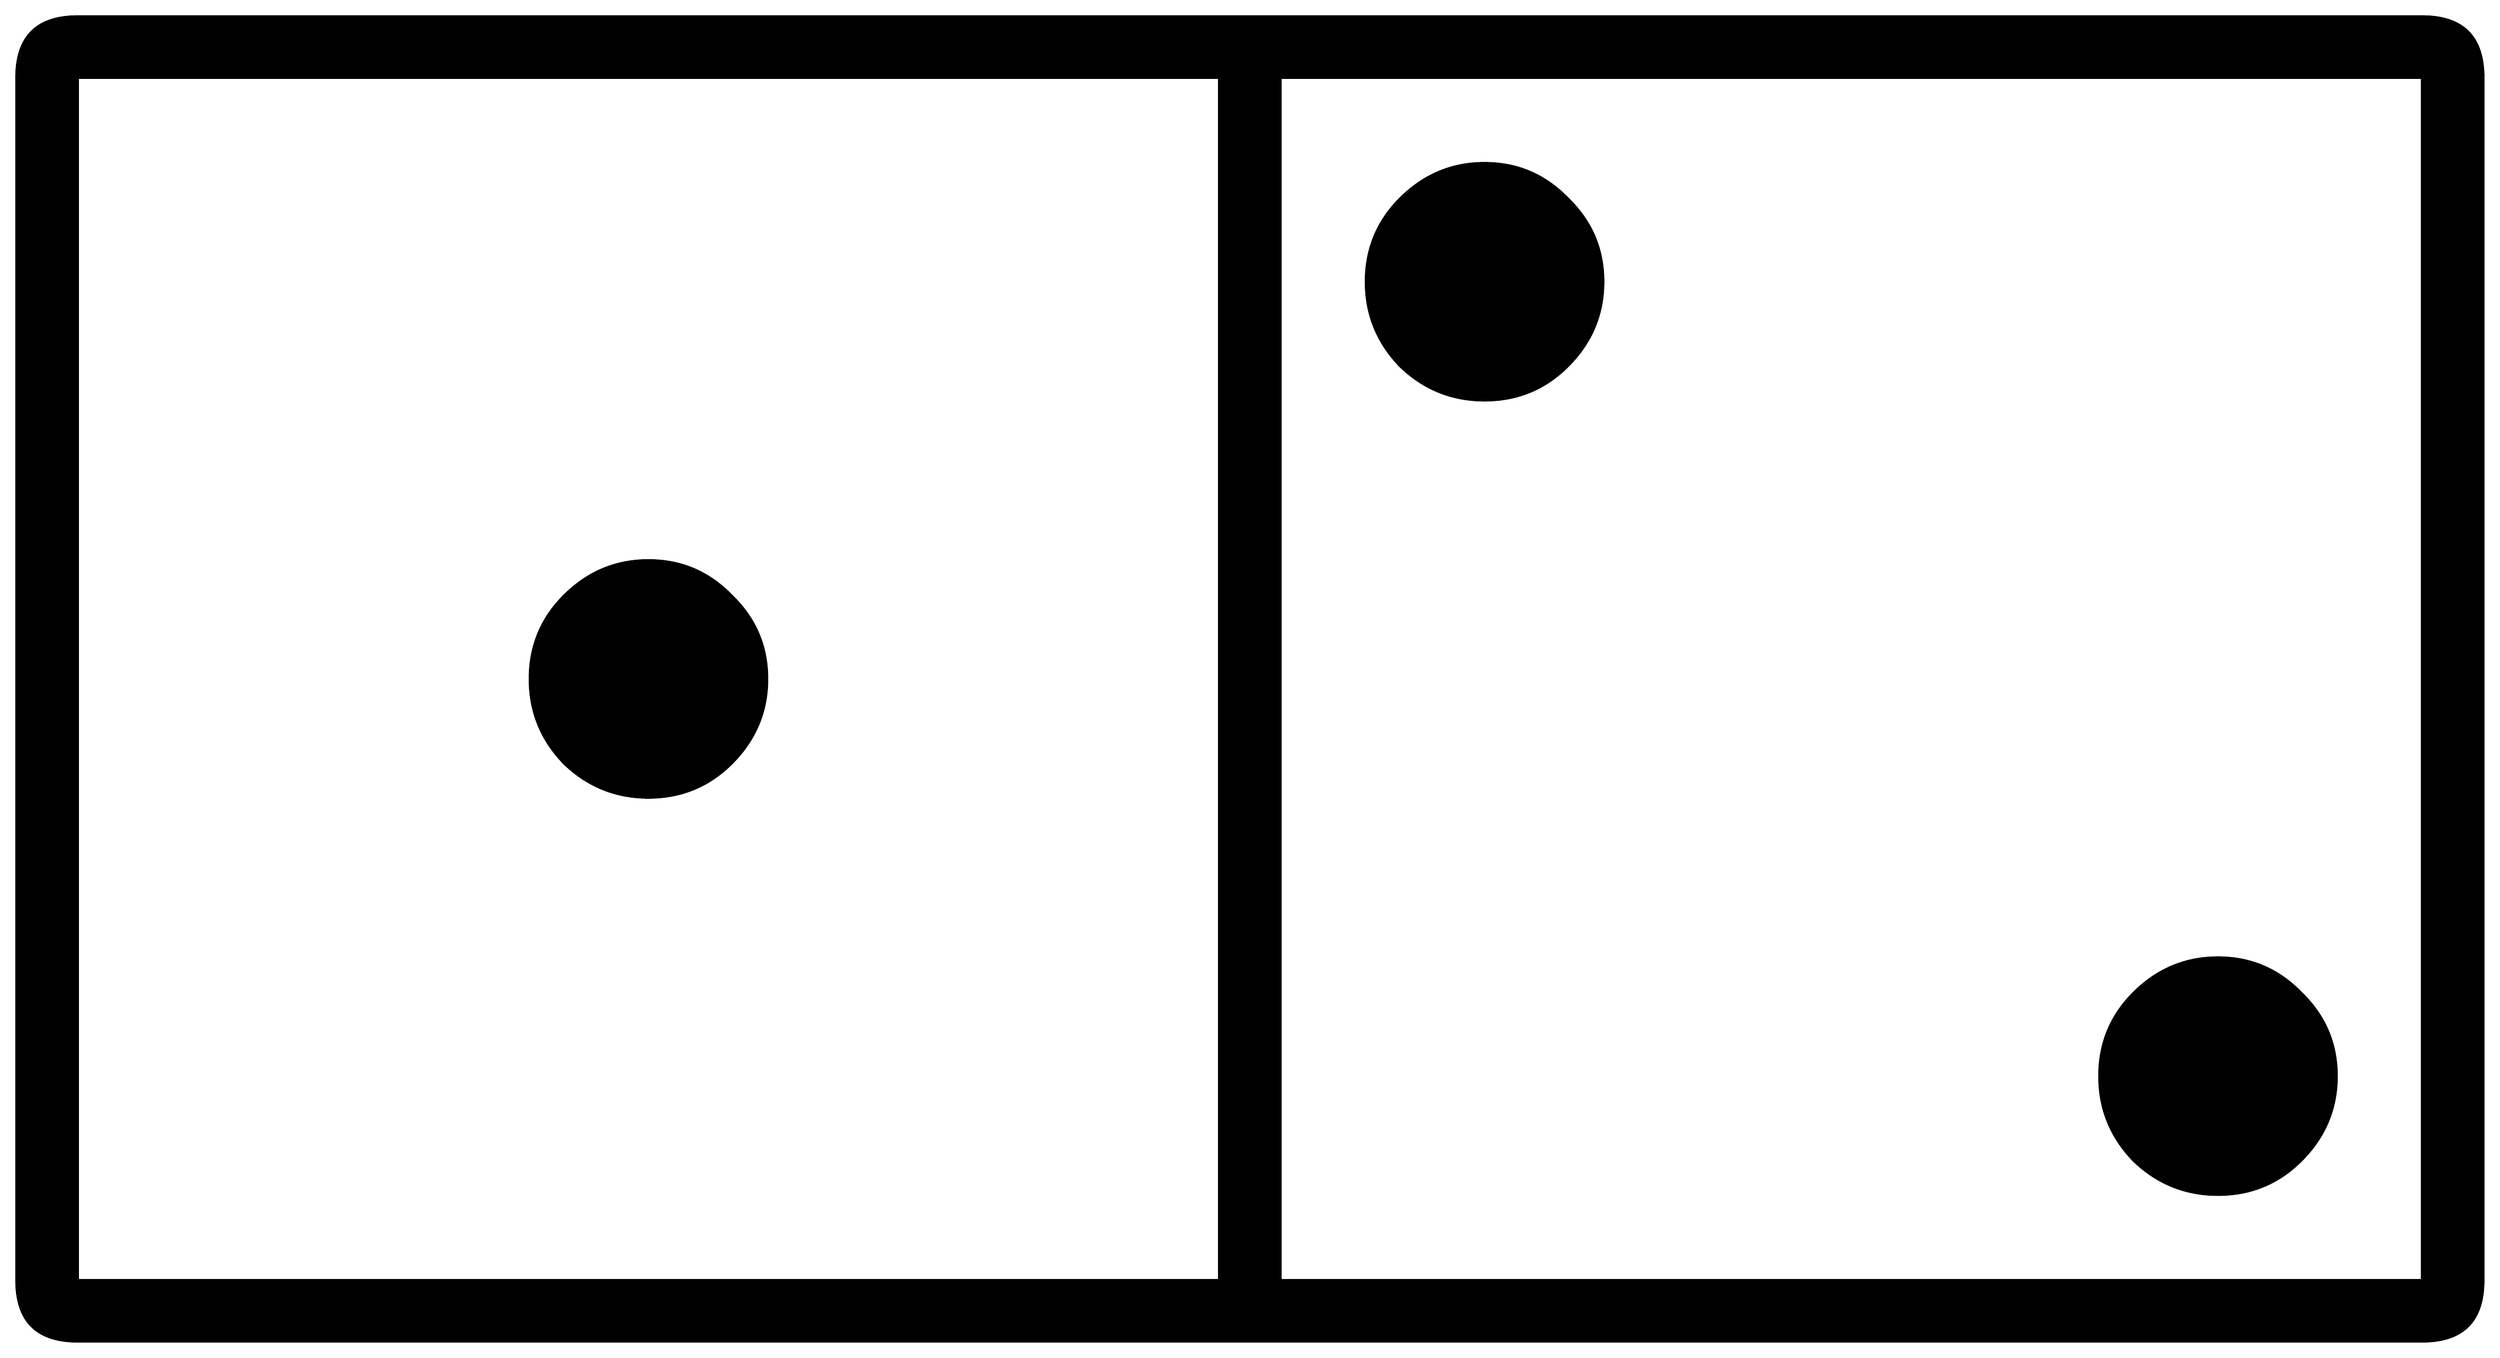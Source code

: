 


\begin{tikzpicture}[y=0.80pt, x=0.80pt, yscale=-1.0, xscale=1.0, inner sep=0pt, outer sep=0pt]
\begin{scope}[shift={(100.0,1706.0)},nonzero rule]
  \path[draw=.,fill=.,line width=1.600pt] (2033.0,-90.0) .. controls
    (2033.0,-56.667) and (2016.333,-40.0) .. (1983.0,-40.0) --
    (65.0,-40.0) .. controls (31.667,-40.0) and (15.0,-56.667) ..
    (15.0,-90.0) -- (15.0,-1074.0) .. controls (15.0,-1107.333)
    and (31.667,-1124.0) .. (65.0,-1124.0) -- (1983.0,-1124.0) ..
    controls (2016.333,-1124.0) and (2033.0,-1107.333) ..
    (2033.0,-1074.0) -- (2033.0,-90.0) -- cycle(1983.0,-90.0) --
    (1983.0,-1074.0) -- (1049.0,-1074.0) -- (1049.0,-90.0) --
    (1983.0,-90.0) -- cycle(999.0,-90.0) -- (999.0,-1074.0) --
    (65.0,-1074.0) -- (65.0,-90.0) -- (999.0,-90.0) --
    cycle(1313.0,-907.0) .. controls (1313.0,-880.333) and
    (1303.333,-857.333) .. (1284.0,-838.0) .. controls
    (1265.333,-819.333) and (1242.667,-810.0) .. (1216.0,-810.0) ..
    controls (1189.333,-810.0) and (1166.333,-819.333) ..
    (1147.0,-838.0) .. controls (1128.333,-857.333) and
    (1119.0,-880.333) .. (1119.0,-907.0) .. controls
    (1119.0,-933.667) and (1128.333,-956.333) .. (1147.0,-975.0) ..
    controls (1166.333,-994.333) and (1189.333,-1004.0) ..
    (1216.0,-1004.0) .. controls (1242.667,-1004.0) and
    (1265.333,-994.333) .. (1284.0,-975.0) .. controls
    (1303.333,-956.333) and (1313.0,-933.667) .. (1313.0,-907.0) --
    cycle(1913.0,-257.0) .. controls (1913.0,-230.333) and
    (1903.333,-207.333) .. (1884.0,-188.0) .. controls
    (1865.333,-169.333) and (1842.667,-160.0) .. (1816.0,-160.0) ..
    controls (1789.333,-160.0) and (1766.333,-169.333) ..
    (1747.0,-188.0) .. controls (1728.333,-207.333) and
    (1719.0,-230.333) .. (1719.0,-257.0) .. controls
    (1719.0,-283.667) and (1728.333,-306.333) .. (1747.0,-325.0) ..
    controls (1766.333,-344.333) and (1789.333,-354.0) ..
    (1816.0,-354.0) .. controls (1842.667,-354.0) and
    (1865.333,-344.333) .. (1884.0,-325.0) .. controls
    (1903.333,-306.333) and (1913.0,-283.667) .. (1913.0,-257.0) --
    cycle(629.0,-582.0) .. controls (629.0,-555.333) and
    (619.333,-532.333) .. (600.0,-513.0) .. controls (581.333,-494.333)
    and (558.667,-485.0) .. (532.0,-485.0) .. controls
    (505.333,-485.0) and (482.333,-494.333) .. (463.0,-513.0) ..
    controls (444.333,-532.333) and (435.0,-555.333) .. (435.0,-582.0)
    .. controls (435.0,-608.667) and (444.333,-631.333) ..
    (463.0,-650.0) .. controls (482.333,-669.333) and (505.333,-679.0)
    .. (532.0,-679.0) .. controls (558.667,-679.0) and
    (581.333,-669.333) .. (600.0,-650.0) .. controls (619.333,-631.333)
    and (629.0,-608.667) .. (629.0,-582.0) -- cycle;
\end{scope}

\end{tikzpicture}

